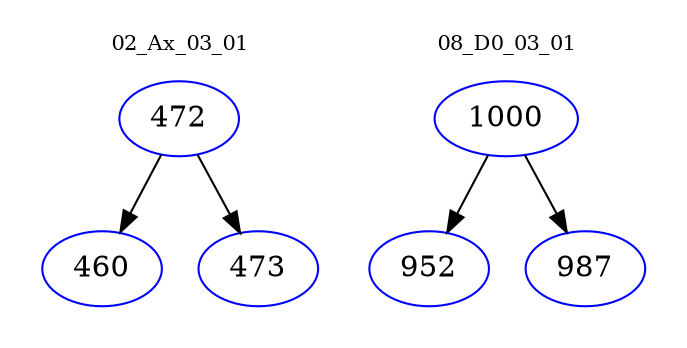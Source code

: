 digraph{
subgraph cluster_0 {
color = white
label = "02_Ax_03_01";
fontsize=10;
T0_472 [label="472", color="blue"]
T0_472 -> T0_460 [color="black"]
T0_460 [label="460", color="blue"]
T0_472 -> T0_473 [color="black"]
T0_473 [label="473", color="blue"]
}
subgraph cluster_1 {
color = white
label = "08_D0_03_01";
fontsize=10;
T1_1000 [label="1000", color="blue"]
T1_1000 -> T1_952 [color="black"]
T1_952 [label="952", color="blue"]
T1_1000 -> T1_987 [color="black"]
T1_987 [label="987", color="blue"]
}
}
